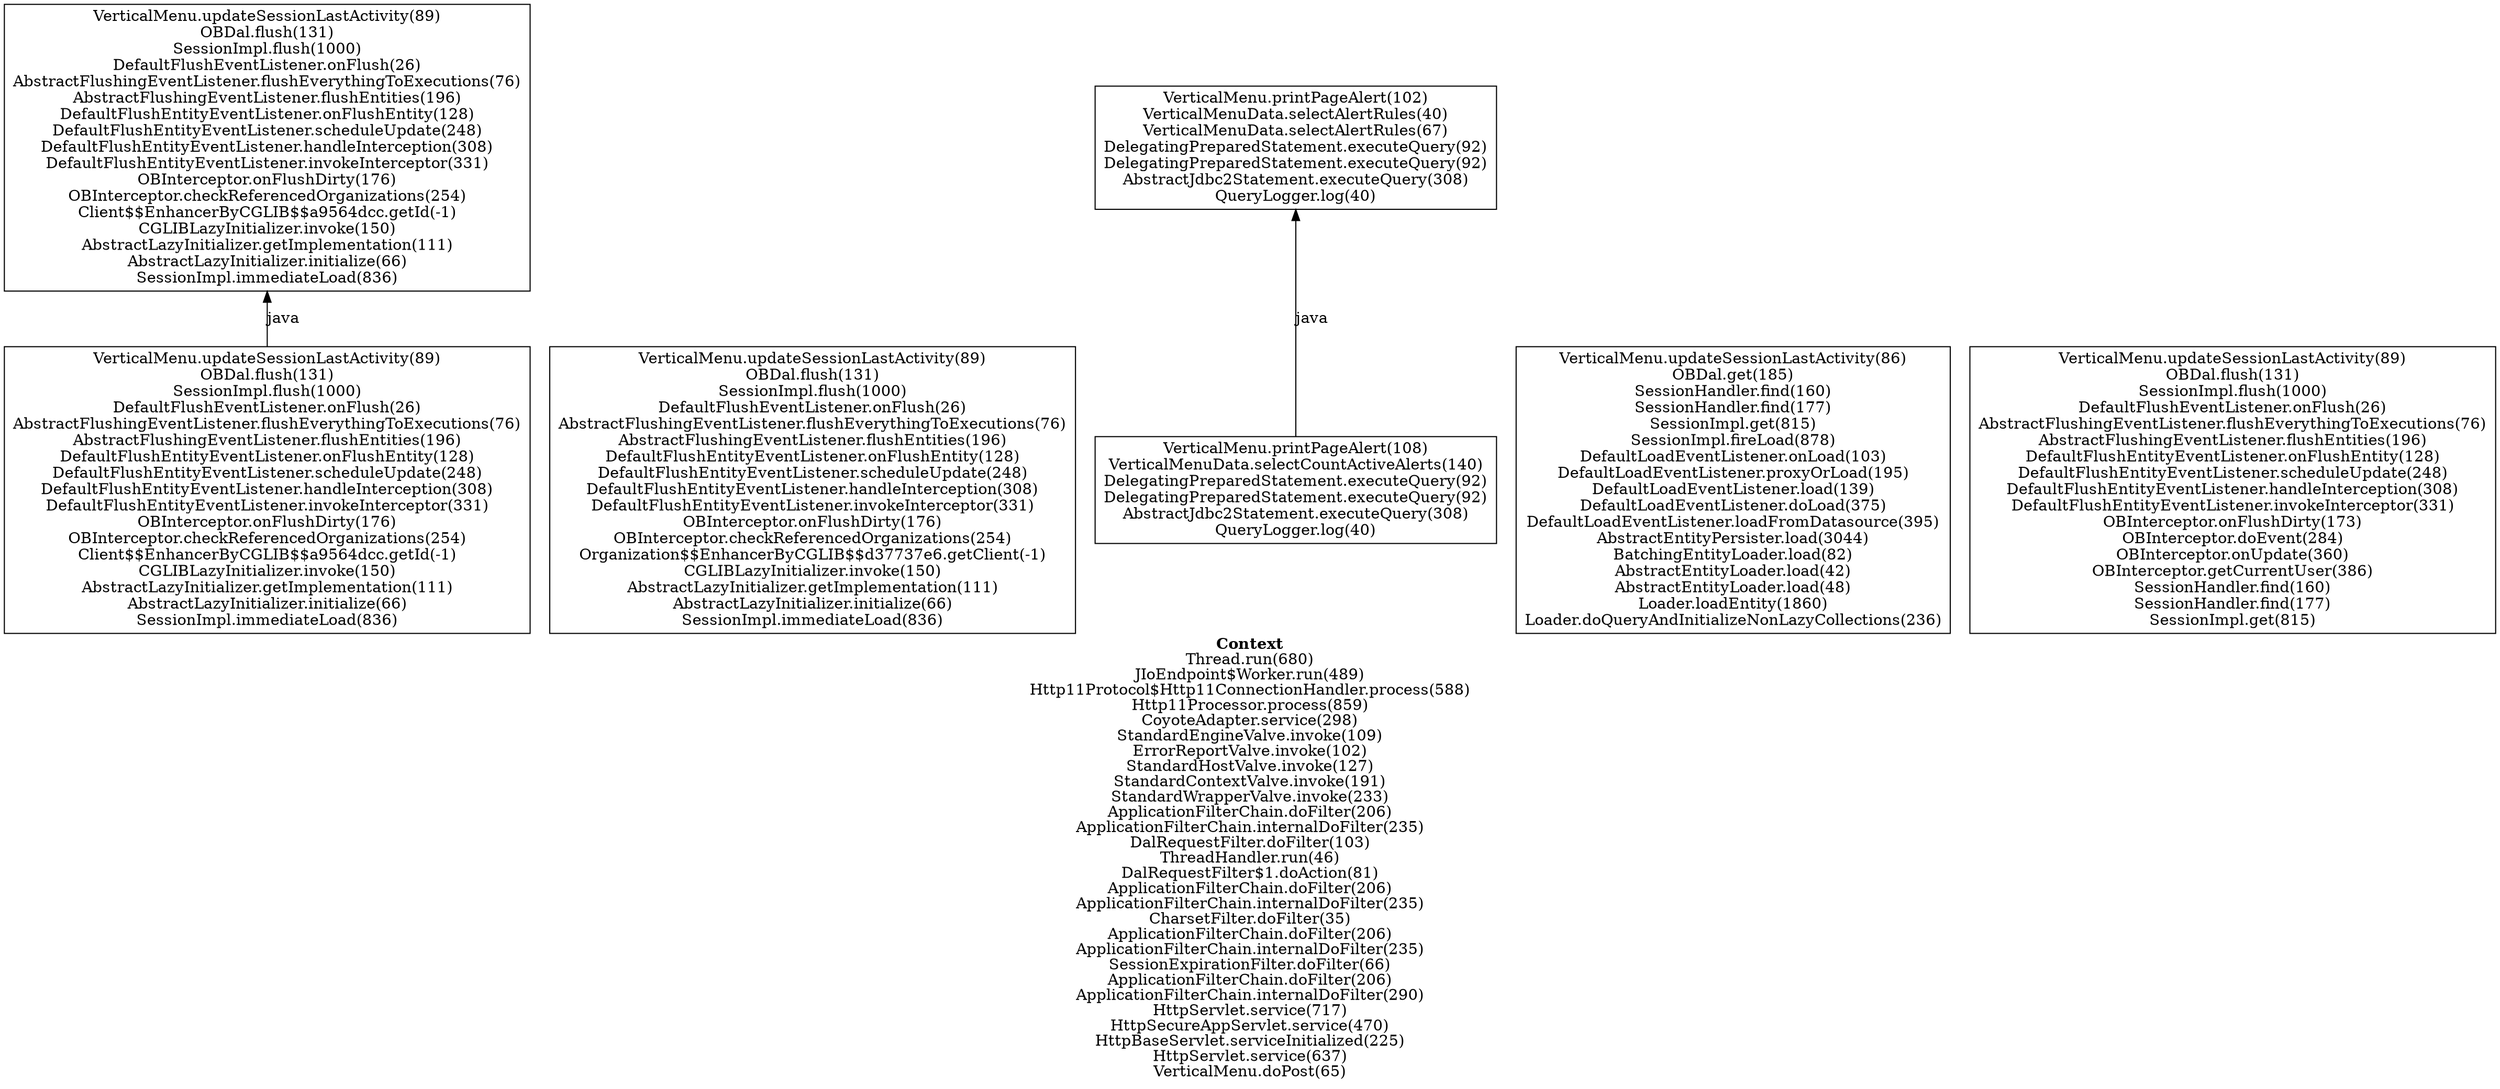 digraph 3874052 { 
label=<<font face="Times-Bold">Context</font><br/>Thread.run(680)<br/>JIoEndpoint$Worker.run(489)<br/>Http11Protocol$Http11ConnectionHandler.process(588)<br/>Http11Processor.process(859)<br/>CoyoteAdapter.service(298)<br/>StandardEngineValve.invoke(109)<br/>ErrorReportValve.invoke(102)<br/>StandardHostValve.invoke(127)<br/>StandardContextValve.invoke(191)<br/>StandardWrapperValve.invoke(233)<br/>ApplicationFilterChain.doFilter(206)<br/>ApplicationFilterChain.internalDoFilter(235)<br/>DalRequestFilter.doFilter(103)<br/>ThreadHandler.run(46)<br/>DalRequestFilter$1.doAction(81)<br/>ApplicationFilterChain.doFilter(206)<br/>ApplicationFilterChain.internalDoFilter(235)<br/>CharsetFilter.doFilter(35)<br/>ApplicationFilterChain.doFilter(206)<br/>ApplicationFilterChain.internalDoFilter(235)<br/>SessionExpirationFilter.doFilter(66)<br/>ApplicationFilterChain.doFilter(206)<br/>ApplicationFilterChain.internalDoFilter(290)<br/>HttpServlet.service(717)<br/>HttpSecureAppServlet.service(470)<br/>HttpBaseServlet.serviceInitialized(225)<br/>HttpServlet.service(637)<br/>VerticalMenu.doPost(65)>;rankdir=BT;
1 [label="VerticalMenu.updateSessionLastActivity(89)\nOBDal.flush(131)\nSessionImpl.flush(1000)\nDefaultFlushEventListener.onFlush(26)\nAbstractFlushingEventListener.flushEverythingToExecutions(76)\nAbstractFlushingEventListener.flushEntities(196)\nDefaultFlushEntityEventListener.onFlushEntity(128)\nDefaultFlushEntityEventListener.scheduleUpdate(248)\nDefaultFlushEntityEventListener.handleInterception(308)\nDefaultFlushEntityEventListener.invokeInterceptor(331)\nOBInterceptor.onFlushDirty(176)\nOBInterceptor.checkReferencedOrganizations(254)\nClient$$EnhancerByCGLIB$$a9564dcc.getId(-1)\nCGLIBLazyInitializer.invoke(150)\nAbstractLazyInitializer.getImplementation(111)\nAbstractLazyInitializer.initialize(66)\nSessionImpl.immediateLoad(836)\n", shape=box];
2 [label="VerticalMenu.updateSessionLastActivity(89)\nOBDal.flush(131)\nSessionImpl.flush(1000)\nDefaultFlushEventListener.onFlush(26)\nAbstractFlushingEventListener.flushEverythingToExecutions(76)\nAbstractFlushingEventListener.flushEntities(196)\nDefaultFlushEntityEventListener.onFlushEntity(128)\nDefaultFlushEntityEventListener.scheduleUpdate(248)\nDefaultFlushEntityEventListener.handleInterception(308)\nDefaultFlushEntityEventListener.invokeInterceptor(331)\nOBInterceptor.onFlushDirty(176)\nOBInterceptor.checkReferencedOrganizations(254)\nOrganization$$EnhancerByCGLIB$$d37737e6.getClient(-1)\nCGLIBLazyInitializer.invoke(150)\nAbstractLazyInitializer.getImplementation(111)\nAbstractLazyInitializer.initialize(66)\nSessionImpl.immediateLoad(836)\n", shape=box];
3 [label="VerticalMenu.printPageAlert(102)\nVerticalMenuData.selectAlertRules(40)\nVerticalMenuData.selectAlertRules(67)\nDelegatingPreparedStatement.executeQuery(92)\nDelegatingPreparedStatement.executeQuery(92)\nAbstractJdbc2Statement.executeQuery(308)\nQueryLogger.log(40)\n", shape=box];
4 [label="VerticalMenu.updateSessionLastActivity(86)\nOBDal.get(185)\nSessionHandler.find(160)\nSessionHandler.find(177)\nSessionImpl.get(815)\nSessionImpl.fireLoad(878)\nDefaultLoadEventListener.onLoad(103)\nDefaultLoadEventListener.proxyOrLoad(195)\nDefaultLoadEventListener.load(139)\nDefaultLoadEventListener.doLoad(375)\nDefaultLoadEventListener.loadFromDatasource(395)\nAbstractEntityPersister.load(3044)\nBatchingEntityLoader.load(82)\nAbstractEntityLoader.load(42)\nAbstractEntityLoader.load(48)\nLoader.loadEntity(1860)\nLoader.doQueryAndInitializeNonLazyCollections(236)\n", shape=box];
5 [label="VerticalMenu.updateSessionLastActivity(89)\nOBDal.flush(131)\nSessionImpl.flush(1000)\nDefaultFlushEventListener.onFlush(26)\nAbstractFlushingEventListener.flushEverythingToExecutions(76)\nAbstractFlushingEventListener.flushEntities(196)\nDefaultFlushEntityEventListener.onFlushEntity(128)\nDefaultFlushEntityEventListener.scheduleUpdate(248)\nDefaultFlushEntityEventListener.handleInterception(308)\nDefaultFlushEntityEventListener.invokeInterceptor(331)\nOBInterceptor.onFlushDirty(173)\nOBInterceptor.doEvent(284)\nOBInterceptor.onUpdate(360)\nOBInterceptor.getCurrentUser(386)\nSessionHandler.find(160)\nSessionHandler.find(177)\nSessionImpl.get(815)\n", shape=box];
6 [label="VerticalMenu.updateSessionLastActivity(89)\nOBDal.flush(131)\nSessionImpl.flush(1000)\nDefaultFlushEventListener.onFlush(26)\nAbstractFlushingEventListener.flushEverythingToExecutions(76)\nAbstractFlushingEventListener.flushEntities(196)\nDefaultFlushEntityEventListener.onFlushEntity(128)\nDefaultFlushEntityEventListener.scheduleUpdate(248)\nDefaultFlushEntityEventListener.handleInterception(308)\nDefaultFlushEntityEventListener.invokeInterceptor(331)\nOBInterceptor.onFlushDirty(176)\nOBInterceptor.checkReferencedOrganizations(254)\nClient$$EnhancerByCGLIB$$a9564dcc.getId(-1)\nCGLIBLazyInitializer.invoke(150)\nAbstractLazyInitializer.getImplementation(111)\nAbstractLazyInitializer.initialize(66)\nSessionImpl.immediateLoad(836)\n", shape=box];
7 [label="VerticalMenu.printPageAlert(108)\nVerticalMenuData.selectCountActiveAlerts(140)\nDelegatingPreparedStatement.executeQuery(92)\nDelegatingPreparedStatement.executeQuery(92)\nAbstractJdbc2Statement.executeQuery(308)\nQueryLogger.log(40)\n", shape=box];
1 -> 6 [label="java" color=black];
7 -> 3 [label="java" color=black];
}

